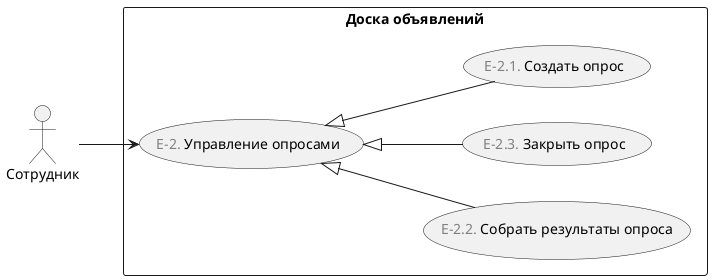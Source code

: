 ﻿@startuml
'https://plantuml.com/use-case-diagram

left to right direction

:Сотрудник: as employee

rectangle "Доска объявлений" {
    (<font color="gray">E-2.</font> Управление опросами) as manage_surveys
    (<font color="gray">E-2.2.</font> Собрать результаты опроса) as collect_survey_results

    employee --> manage_surveys    
    manage_surveys <|-- (<font color="gray">E-2.3.</font> Закрыть опрос) 
    manage_surveys <|-- (<font color="gray">E-2.1.</font> Создать опрос)
    manage_surveys <|-- collect_survey_results
}

@enduml